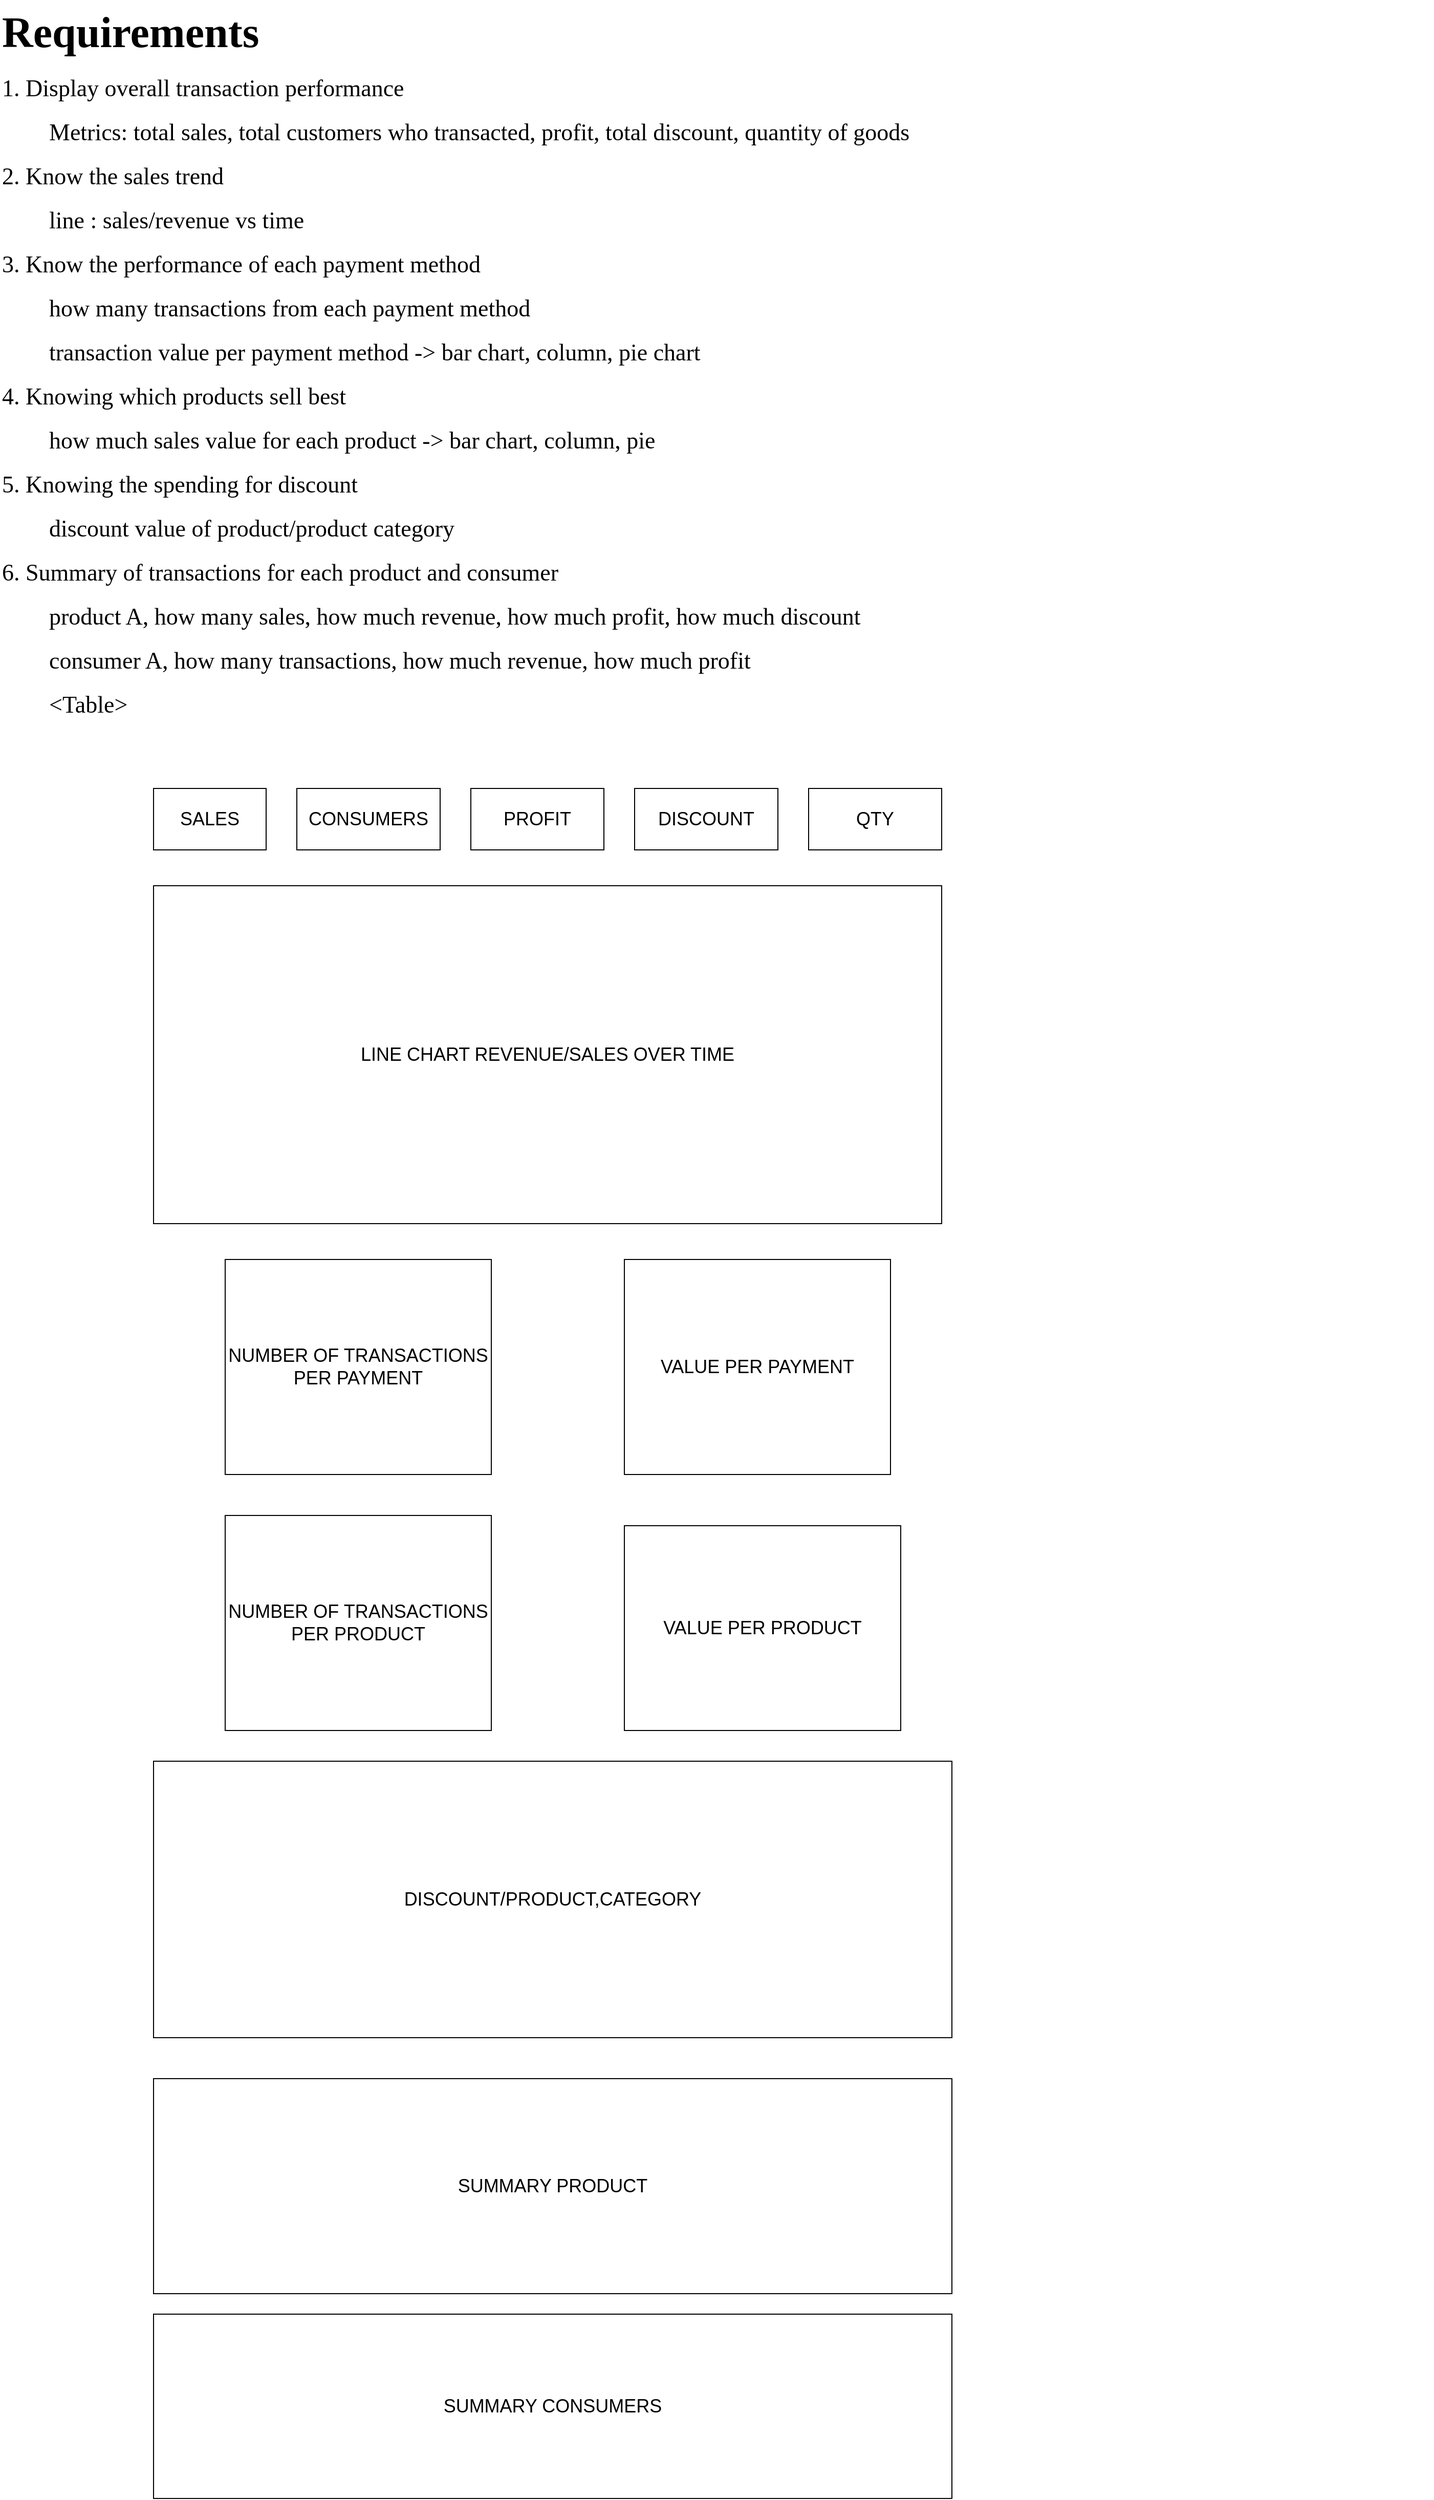<mxfile version="24.7.6">
  <diagram name="Page-1" id="SZ2j08lHqozlLIdM5YBz">
    <mxGraphModel dx="3957" dy="2578" grid="1" gridSize="10" guides="1" tooltips="1" connect="1" arrows="1" fold="1" page="1" pageScale="1" pageWidth="850" pageHeight="1100" math="0" shadow="0">
      <root>
        <mxCell id="0" />
        <mxCell id="1" parent="0" />
        <mxCell id="ZZ44ms3VM1Gatlt2BW3P-1" value="&lt;h1 style=&quot;margin-top: 0px;&quot;&gt;&lt;font face=&quot;Times New Roman&quot; style=&quot;font-size: 42px;&quot;&gt;Requirements&lt;/font&gt;&lt;/h1&gt;&lt;h1 style=&quot;margin-top: 0px; font-size: 23px;&quot;&gt;&lt;font face=&quot;Times New Roman&quot; style=&quot;font-size: 23px; font-weight: normal;&quot;&gt;1. Display overall transaction performance&lt;/font&gt;&lt;/h1&gt;&lt;h1 style=&quot;margin-top: 0px; font-size: 23px;&quot;&gt;&lt;span style=&quot;white-space: normal; font-weight: normal;&quot;&gt;&lt;font face=&quot;w-AOtz2ZHcxzpZO0PvrA&quot; style=&quot;font-size: 23px;&quot;&gt;&lt;span style=&quot;white-space:pre&quot;&gt;&#x9;&lt;/span&gt;Metrics: total sales, total customers who transacted, profit, total discount, quantity of goods&lt;/font&gt;&lt;/span&gt;&lt;/h1&gt;&lt;h1 style=&quot;margin-top: 0px; font-size: 23px;&quot;&gt;&lt;font face=&quot;w-AOtz2ZHcxzpZO0PvrA&quot; style=&quot;font-size: 23px; font-weight: normal;&quot;&gt;2. Know the sales trend&lt;/font&gt;&lt;/h1&gt;&lt;h1 style=&quot;margin-top: 0px; font-size: 23px;&quot;&gt;&lt;span style=&quot;white-space: normal; font-weight: normal;&quot;&gt;&lt;font face=&quot;w-AOtz2ZHcxzpZO0PvrA&quot; style=&quot;font-size: 23px;&quot;&gt;&lt;span style=&quot;white-space:pre&quot;&gt;&#x9;&lt;/span&gt;line : sales/revenue vs time&lt;/font&gt;&lt;/span&gt;&lt;/h1&gt;&lt;h1 style=&quot;margin-top: 0px; font-size: 23px;&quot;&gt;&lt;font face=&quot;w-AOtz2ZHcxzpZO0PvrA&quot; style=&quot;font-size: 23px; font-weight: normal;&quot;&gt;3. Know the performance of each payment method&lt;/font&gt;&lt;/h1&gt;&lt;h1 style=&quot;margin-top: 0px; font-size: 23px;&quot;&gt;&lt;span style=&quot;white-space: normal; font-weight: normal;&quot;&gt;&lt;font face=&quot;w-AOtz2ZHcxzpZO0PvrA&quot; style=&quot;font-size: 23px;&quot;&gt;&lt;span style=&quot;white-space:pre&quot;&gt;&#x9;&lt;/span&gt;how many transactions from each payment method&lt;/font&gt;&lt;/span&gt;&lt;/h1&gt;&lt;h1 style=&quot;margin-top: 0px; font-size: 23px;&quot;&gt;&lt;span style=&quot;white-space: normal; font-weight: normal;&quot;&gt;&lt;font face=&quot;w-AOtz2ZHcxzpZO0PvrA&quot; style=&quot;font-size: 23px;&quot;&gt;&lt;span style=&quot;white-space:pre&quot;&gt;&#x9;&lt;/span&gt;transaction value per payment method -&amp;gt; bar chart, column, pie chart&lt;/font&gt;&lt;/span&gt;&lt;/h1&gt;&lt;h1 style=&quot;margin-top: 0px; font-size: 23px;&quot;&gt;&lt;font face=&quot;w-AOtz2ZHcxzpZO0PvrA&quot; style=&quot;font-size: 23px; font-weight: normal;&quot;&gt;4. Knowing which products sell best&lt;/font&gt;&lt;/h1&gt;&lt;h1 style=&quot;margin-top: 0px; font-size: 23px;&quot;&gt;&lt;span style=&quot;white-space: normal; font-weight: normal;&quot;&gt;&lt;font face=&quot;w-AOtz2ZHcxzpZO0PvrA&quot; style=&quot;font-size: 23px;&quot;&gt;&lt;span style=&quot;white-space:pre&quot;&gt;&#x9;&lt;/span&gt;how much sales value for each product -&amp;gt; bar chart, column, pie&lt;/font&gt;&lt;/span&gt;&lt;/h1&gt;&lt;h1 style=&quot;margin-top: 0px; font-size: 23px;&quot;&gt;&lt;font face=&quot;w-AOtz2ZHcxzpZO0PvrA&quot; style=&quot;font-size: 23px; font-weight: normal;&quot;&gt;5. Knowing the spending for discount&lt;/font&gt;&lt;/h1&gt;&lt;h1 style=&quot;margin-top: 0px; font-size: 23px;&quot;&gt;&lt;span style=&quot;white-space: normal; font-weight: normal;&quot;&gt;&lt;font face=&quot;w-AOtz2ZHcxzpZO0PvrA&quot; style=&quot;font-size: 23px;&quot;&gt;&lt;span style=&quot;white-space:pre&quot;&gt;&#x9;&lt;/span&gt;discount value of product/product category&lt;/font&gt;&lt;/span&gt;&lt;/h1&gt;&lt;h1 style=&quot;margin-top: 0px; font-size: 23px;&quot;&gt;&lt;font face=&quot;w-AOtz2ZHcxzpZO0PvrA&quot; style=&quot;font-size: 23px; font-weight: normal;&quot;&gt;6. Summary of transactions for each product and consumer&lt;/font&gt;&lt;/h1&gt;&lt;h1 style=&quot;margin-top: 0px; font-size: 23px;&quot;&gt;&lt;span style=&quot;white-space: normal; font-weight: normal;&quot;&gt;&lt;font face=&quot;w-AOtz2ZHcxzpZO0PvrA&quot; style=&quot;font-size: 23px;&quot;&gt;&lt;span style=&quot;white-space:pre&quot;&gt;&#x9;&lt;/span&gt;product A, how many sales, how much revenue, how much profit, how much discount&lt;/font&gt;&lt;/span&gt;&lt;/h1&gt;&lt;h1 style=&quot;margin-top: 0px; font-size: 23px;&quot;&gt;&lt;span style=&quot;white-space: normal; font-weight: normal;&quot;&gt;&lt;font face=&quot;w-AOtz2ZHcxzpZO0PvrA&quot; style=&quot;font-size: 23px;&quot;&gt;&lt;span style=&quot;white-space:pre&quot;&gt;&#x9;&lt;/span&gt;consumer A, how many transactions, how much revenue, how much profit&lt;/font&gt;&lt;/span&gt;&lt;/h1&gt;&lt;h1 style=&quot;margin-top: 0px; font-size: 23px;&quot;&gt;&lt;span style=&quot;white-space: normal; font-weight: normal;&quot;&gt;&lt;font face=&quot;w-AOtz2ZHcxzpZO0PvrA&quot; style=&quot;font-size: 23px;&quot;&gt;&lt;span style=&quot;white-space: pre;&quot;&gt;&#x9;&lt;/span&gt;&amp;lt;Table&amp;gt;&lt;/font&gt;&lt;/span&gt;&lt;/h1&gt;" style="text;html=1;whiteSpace=wrap;overflow=hidden;rounded=0;" vertex="1" parent="1">
          <mxGeometry x="-400" y="-480" width="1400" height="710" as="geometry" />
        </mxCell>
        <mxCell id="ZZ44ms3VM1Gatlt2BW3P-2" value="&lt;font style=&quot;font-size: 18px;&quot;&gt;SALES&lt;/font&gt;" style="rounded=0;whiteSpace=wrap;html=1;" vertex="1" parent="1">
          <mxGeometry x="-250" y="290" width="110" height="60" as="geometry" />
        </mxCell>
        <mxCell id="ZZ44ms3VM1Gatlt2BW3P-7" value="&lt;font style=&quot;font-size: 18px;&quot;&gt;QTY&lt;/font&gt;" style="rounded=0;whiteSpace=wrap;html=1;" vertex="1" parent="1">
          <mxGeometry x="390" y="290" width="130" height="60" as="geometry" />
        </mxCell>
        <mxCell id="ZZ44ms3VM1Gatlt2BW3P-8" value="&lt;font style=&quot;font-size: 18px;&quot;&gt;PROFIT&lt;/font&gt;" style="rounded=0;whiteSpace=wrap;html=1;" vertex="1" parent="1">
          <mxGeometry x="60" y="290" width="130" height="60" as="geometry" />
        </mxCell>
        <mxCell id="ZZ44ms3VM1Gatlt2BW3P-9" value="&lt;font style=&quot;font-size: 18px;&quot;&gt;DISCOUNT&lt;/font&gt;" style="rounded=0;whiteSpace=wrap;html=1;" vertex="1" parent="1">
          <mxGeometry x="220" y="290" width="140" height="60" as="geometry" />
        </mxCell>
        <mxCell id="ZZ44ms3VM1Gatlt2BW3P-10" value="&lt;font style=&quot;font-size: 18px;&quot;&gt;CONSUMERS&lt;/font&gt;" style="rounded=0;whiteSpace=wrap;html=1;" vertex="1" parent="1">
          <mxGeometry x="-110" y="290" width="140" height="60" as="geometry" />
        </mxCell>
        <mxCell id="ZZ44ms3VM1Gatlt2BW3P-11" value="&lt;font style=&quot;font-size: 18px;&quot;&gt;LINE CHART REVENUE/SALES OVER TIME&lt;/font&gt;" style="rounded=0;whiteSpace=wrap;html=1;" vertex="1" parent="1">
          <mxGeometry x="-250" y="385" width="770" height="330" as="geometry" />
        </mxCell>
        <mxCell id="ZZ44ms3VM1Gatlt2BW3P-12" value="&lt;font style=&quot;font-size: 18px;&quot;&gt;NUMBER OF TRANSACTIONS PER PAYMENT&lt;/font&gt;" style="rounded=0;whiteSpace=wrap;html=1;" vertex="1" parent="1">
          <mxGeometry x="-180" y="750" width="260" height="210" as="geometry" />
        </mxCell>
        <mxCell id="ZZ44ms3VM1Gatlt2BW3P-13" value="&lt;font style=&quot;font-size: 18px;&quot;&gt;VALUE PER PAYMENT&lt;/font&gt;" style="rounded=0;whiteSpace=wrap;html=1;" vertex="1" parent="1">
          <mxGeometry x="210" y="750" width="260" height="210" as="geometry" />
        </mxCell>
        <mxCell id="ZZ44ms3VM1Gatlt2BW3P-14" value="&lt;font style=&quot;font-size: 18px;&quot;&gt;NUMBER OF TRANSACTIONS PER PRODUCT&lt;/font&gt;" style="rounded=0;whiteSpace=wrap;html=1;" vertex="1" parent="1">
          <mxGeometry x="-180" y="1000" width="260" height="210" as="geometry" />
        </mxCell>
        <mxCell id="ZZ44ms3VM1Gatlt2BW3P-15" value="&lt;font style=&quot;font-size: 18px;&quot;&gt;VALUE PER PRODUCT&lt;/font&gt;" style="rounded=0;whiteSpace=wrap;html=1;" vertex="1" parent="1">
          <mxGeometry x="210" y="1010" width="270" height="200" as="geometry" />
        </mxCell>
        <mxCell id="ZZ44ms3VM1Gatlt2BW3P-16" value="&lt;font style=&quot;font-size: 18px;&quot;&gt;DISCOUNT/PRODUCT,CATEGORY&lt;/font&gt;" style="rounded=0;whiteSpace=wrap;html=1;" vertex="1" parent="1">
          <mxGeometry x="-250" y="1240" width="780" height="270" as="geometry" />
        </mxCell>
        <mxCell id="ZZ44ms3VM1Gatlt2BW3P-17" value="&lt;font style=&quot;font-size: 18px;&quot;&gt;SUMMARY PRODUCT&lt;/font&gt;" style="rounded=0;whiteSpace=wrap;html=1;" vertex="1" parent="1">
          <mxGeometry x="-250" y="1550" width="780" height="210" as="geometry" />
        </mxCell>
        <mxCell id="ZZ44ms3VM1Gatlt2BW3P-18" value="&lt;font style=&quot;font-size: 18px;&quot;&gt;SUMMARY CONSUMERS&lt;/font&gt;" style="rounded=0;whiteSpace=wrap;html=1;" vertex="1" parent="1">
          <mxGeometry x="-250" y="1780" width="780" height="180" as="geometry" />
        </mxCell>
      </root>
    </mxGraphModel>
  </diagram>
</mxfile>
